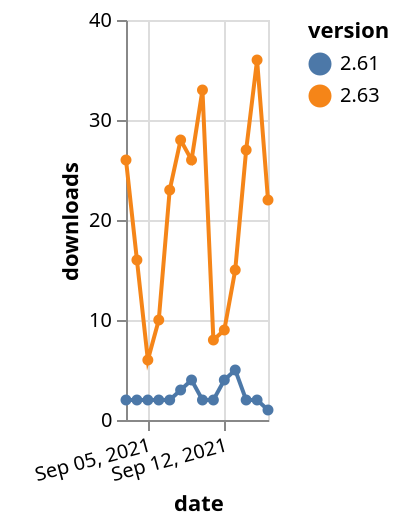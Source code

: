 {"$schema": "https://vega.github.io/schema/vega-lite/v5.json", "description": "A simple bar chart with embedded data.", "data": {"values": [{"date": "2021-09-03", "total": 20631, "delta": 26, "version": "2.63"}, {"date": "2021-09-04", "total": 20647, "delta": 16, "version": "2.63"}, {"date": "2021-09-05", "total": 20653, "delta": 6, "version": "2.63"}, {"date": "2021-09-06", "total": 20663, "delta": 10, "version": "2.63"}, {"date": "2021-09-07", "total": 20686, "delta": 23, "version": "2.63"}, {"date": "2021-09-08", "total": 20714, "delta": 28, "version": "2.63"}, {"date": "2021-09-09", "total": 20740, "delta": 26, "version": "2.63"}, {"date": "2021-09-10", "total": 20773, "delta": 33, "version": "2.63"}, {"date": "2021-09-11", "total": 20781, "delta": 8, "version": "2.63"}, {"date": "2021-09-12", "total": 20790, "delta": 9, "version": "2.63"}, {"date": "2021-09-13", "total": 20805, "delta": 15, "version": "2.63"}, {"date": "2021-09-14", "total": 20832, "delta": 27, "version": "2.63"}, {"date": "2021-09-15", "total": 20868, "delta": 36, "version": "2.63"}, {"date": "2021-09-16", "total": 20890, "delta": 22, "version": "2.63"}, {"date": "2021-09-03", "total": 7795, "delta": 2, "version": "2.61"}, {"date": "2021-09-04", "total": 7797, "delta": 2, "version": "2.61"}, {"date": "2021-09-05", "total": 7799, "delta": 2, "version": "2.61"}, {"date": "2021-09-06", "total": 7801, "delta": 2, "version": "2.61"}, {"date": "2021-09-07", "total": 7803, "delta": 2, "version": "2.61"}, {"date": "2021-09-08", "total": 7806, "delta": 3, "version": "2.61"}, {"date": "2021-09-09", "total": 7810, "delta": 4, "version": "2.61"}, {"date": "2021-09-10", "total": 7812, "delta": 2, "version": "2.61"}, {"date": "2021-09-11", "total": 7814, "delta": 2, "version": "2.61"}, {"date": "2021-09-12", "total": 7818, "delta": 4, "version": "2.61"}, {"date": "2021-09-13", "total": 7823, "delta": 5, "version": "2.61"}, {"date": "2021-09-14", "total": 7825, "delta": 2, "version": "2.61"}, {"date": "2021-09-15", "total": 7827, "delta": 2, "version": "2.61"}, {"date": "2021-09-16", "total": 7828, "delta": 1, "version": "2.61"}]}, "width": "container", "mark": {"type": "line", "point": {"filled": true}}, "encoding": {"x": {"field": "date", "type": "temporal", "timeUnit": "yearmonthdate", "title": "date", "axis": {"labelAngle": -15}}, "y": {"field": "delta", "type": "quantitative", "title": "downloads"}, "color": {"field": "version", "type": "nominal"}, "tooltip": {"field": "delta"}}}